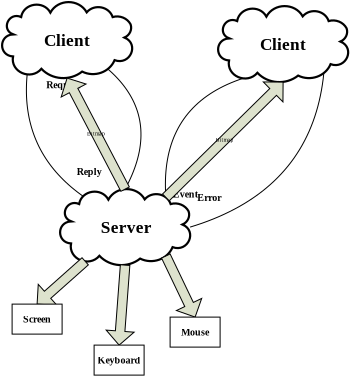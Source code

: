 <?xml version="1.0" encoding="UTF-8"?>
<dia:diagram xmlns:dia="http://www.lysator.liu.se/~alla/dia/">
  <dia:layer name="连接线" visible="true" active="true">
    <dia:object type="Standard - Beziergon" version="0" id="O0">
      <dia:attribute name="obj_pos">
        <dia:point val="8.014,9.723"/>
      </dia:attribute>
      <dia:attribute name="obj_bb">
        <dia:rectangle val="5.545,9.145;12.16,13.055"/>
      </dia:attribute>
      <dia:attribute name="bez_points">
        <dia:point val="8.014,9.723"/>
        <dia:point val="8.396,9.031"/>
        <dia:point val="9.437,9.024"/>
        <dia:point val="9.83,9.71"/>
        <dia:point val="10.21,9.276"/>
        <dia:point val="10.945,9.411"/>
        <dia:point val="11.128,9.947"/>
        <dia:point val="11.481,9.846"/>
        <dia:point val="11.858,10.0"/>
        <dia:point val="12.025,10.311"/>
        <dia:point val="12.114,10.572"/>
        <dia:point val="11.983,10.855"/>
        <dia:point val="11.72,10.97"/>
        <dia:point val="12.481,11.298"/>
        <dia:point val="12.005,12.384"/>
        <dia:point val="11.224,12.104"/>
        <dia:point val="10.968,12.713"/>
        <dia:point val="10.214,12.978"/>
        <dia:point val="9.602,12.675"/>
        <dia:point val="8.995,13.157"/>
        <dia:point val="8.094,13.096"/>
        <dia:point val="7.566,12.536"/>
        <dia:point val="7.04,13.147"/>
        <dia:point val="6.002,12.695"/>
        <dia:point val="6.146,11.918"/>
        <dia:point val="5.416,11.873"/>
        <dia:point val="5.419,10.854"/>
        <dia:point val="6.148,10.813"/>
        <dia:point val="5.522,10.564"/>
        <dia:point val="5.935,9.673"/>
        <dia:point val="6.551,9.945"/>
        <dia:point val="6.677,9.247"/>
        <dia:point val="7.665,9.096"/>
      </dia:attribute>
      <dia:attribute name="corner_types">
        <dia:enum val="29483488"/>
        <dia:enum val="2"/>
        <dia:enum val="2"/>
        <dia:enum val="2"/>
        <dia:enum val="2"/>
        <dia:enum val="2"/>
        <dia:enum val="2"/>
        <dia:enum val="2"/>
        <dia:enum val="2"/>
        <dia:enum val="2"/>
        <dia:enum val="2"/>
        <dia:enum val="2"/>
      </dia:attribute>
      <dia:attribute name="line_width">
        <dia:real val="0.11"/>
      </dia:attribute>
      <dia:attribute name="show_background">
        <dia:boolean val="true"/>
      </dia:attribute>
    </dia:object>
    <dia:object type="Standard - Text" version="1" id="O1">
      <dia:attribute name="obj_pos">
        <dia:point val="8.85,11.1"/>
      </dia:attribute>
      <dia:attribute name="obj_bb">
        <dia:rectangle val="7.629,10.623;10.071,11.578"/>
      </dia:attribute>
      <dia:attribute name="text">
        <dia:composite type="text">
          <dia:attribute name="string">
            <dia:string>#Server#</dia:string>
          </dia:attribute>
          <dia:attribute name="font">
            <dia:font family="Times New Roman" style="80" name="Times-Bold"/>
          </dia:attribute>
          <dia:attribute name="height">
            <dia:real val="1.077"/>
          </dia:attribute>
          <dia:attribute name="pos">
            <dia:point val="8.85,11.39"/>
          </dia:attribute>
          <dia:attribute name="color">
            <dia:color val="#000000"/>
          </dia:attribute>
          <dia:attribute name="alignment">
            <dia:enum val="1"/>
          </dia:attribute>
        </dia:composite>
      </dia:attribute>
      <dia:attribute name="valign">
        <dia:enum val="2"/>
      </dia:attribute>
    </dia:object>
    <dia:object type="Standard - Beziergon" version="0" id="O2">
      <dia:attribute name="obj_pos">
        <dia:point val="5.114,0.373"/>
      </dia:attribute>
      <dia:attribute name="obj_bb">
        <dia:rectangle val="2.645,-0.205;9.26,3.705"/>
      </dia:attribute>
      <dia:attribute name="bez_points">
        <dia:point val="5.114,0.373"/>
        <dia:point val="5.496,-0.319"/>
        <dia:point val="6.537,-0.326"/>
        <dia:point val="6.93,0.36"/>
        <dia:point val="7.31,-0.074"/>
        <dia:point val="8.045,0.061"/>
        <dia:point val="8.228,0.597"/>
        <dia:point val="8.581,0.496"/>
        <dia:point val="8.958,0.65"/>
        <dia:point val="9.125,0.961"/>
        <dia:point val="9.214,1.222"/>
        <dia:point val="9.083,1.505"/>
        <dia:point val="8.821,1.621"/>
        <dia:point val="9.581,1.948"/>
        <dia:point val="9.105,3.035"/>
        <dia:point val="8.324,2.754"/>
        <dia:point val="8.068,3.363"/>
        <dia:point val="7.314,3.628"/>
        <dia:point val="6.702,3.324"/>
        <dia:point val="6.095,3.807"/>
        <dia:point val="5.194,3.746"/>
        <dia:point val="4.666,3.186"/>
        <dia:point val="4.14,3.797"/>
        <dia:point val="3.102,3.345"/>
        <dia:point val="3.246,2.568"/>
        <dia:point val="2.516,2.523"/>
        <dia:point val="2.519,1.504"/>
        <dia:point val="3.248,1.463"/>
        <dia:point val="2.622,1.214"/>
        <dia:point val="3.035,0.323"/>
        <dia:point val="3.651,0.595"/>
        <dia:point val="3.777,-0.103"/>
        <dia:point val="4.765,-0.254"/>
      </dia:attribute>
      <dia:attribute name="corner_types">
        <dia:enum val="29489640"/>
        <dia:enum val="2"/>
        <dia:enum val="2"/>
        <dia:enum val="2"/>
        <dia:enum val="2"/>
        <dia:enum val="2"/>
        <dia:enum val="2"/>
        <dia:enum val="2"/>
        <dia:enum val="2"/>
        <dia:enum val="2"/>
        <dia:enum val="2"/>
        <dia:enum val="2"/>
      </dia:attribute>
      <dia:attribute name="line_width">
        <dia:real val="0.11"/>
      </dia:attribute>
      <dia:attribute name="show_background">
        <dia:boolean val="true"/>
      </dia:attribute>
    </dia:object>
    <dia:object type="Standard - Text" version="1" id="O3">
      <dia:attribute name="obj_pos">
        <dia:point val="5.95,1.75"/>
      </dia:attribute>
      <dia:attribute name="obj_bb">
        <dia:rectangle val="4.824,1.272;7.076,2.228"/>
      </dia:attribute>
      <dia:attribute name="text">
        <dia:composite type="text">
          <dia:attribute name="string">
            <dia:string>#Client#</dia:string>
          </dia:attribute>
          <dia:attribute name="font">
            <dia:font family="Times New Roman" style="80" name="Times-Bold"/>
          </dia:attribute>
          <dia:attribute name="height">
            <dia:real val="1.077"/>
          </dia:attribute>
          <dia:attribute name="pos">
            <dia:point val="5.95,2.04"/>
          </dia:attribute>
          <dia:attribute name="color">
            <dia:color val="#000000"/>
          </dia:attribute>
          <dia:attribute name="alignment">
            <dia:enum val="1"/>
          </dia:attribute>
        </dia:composite>
      </dia:attribute>
      <dia:attribute name="valign">
        <dia:enum val="2"/>
      </dia:attribute>
    </dia:object>
    <dia:object type="Standard - Beziergon" version="0" id="O4">
      <dia:attribute name="obj_pos">
        <dia:point val="15.914,0.573"/>
      </dia:attribute>
      <dia:attribute name="obj_bb">
        <dia:rectangle val="13.445,-0.005;20.06,3.905"/>
      </dia:attribute>
      <dia:attribute name="bez_points">
        <dia:point val="15.914,0.573"/>
        <dia:point val="16.297,-0.119"/>
        <dia:point val="17.337,-0.126"/>
        <dia:point val="17.73,0.56"/>
        <dia:point val="18.11,0.126"/>
        <dia:point val="18.845,0.261"/>
        <dia:point val="19.028,0.797"/>
        <dia:point val="19.381,0.696"/>
        <dia:point val="19.759,0.85"/>
        <dia:point val="19.925,1.161"/>
        <dia:point val="20.014,1.422"/>
        <dia:point val="19.883,1.705"/>
        <dia:point val="19.62,1.821"/>
        <dia:point val="20.381,2.148"/>
        <dia:point val="19.905,3.235"/>
        <dia:point val="19.124,2.954"/>
        <dia:point val="18.868,3.563"/>
        <dia:point val="18.114,3.828"/>
        <dia:point val="17.502,3.524"/>
        <dia:point val="16.895,4.007"/>
        <dia:point val="15.994,3.946"/>
        <dia:point val="15.466,3.386"/>
        <dia:point val="14.94,3.997"/>
        <dia:point val="13.902,3.545"/>
        <dia:point val="14.046,2.768"/>
        <dia:point val="13.316,2.723"/>
        <dia:point val="13.319,1.704"/>
        <dia:point val="14.049,1.663"/>
        <dia:point val="13.422,1.414"/>
        <dia:point val="13.835,0.523"/>
        <dia:point val="14.451,0.795"/>
        <dia:point val="14.577,0.097"/>
        <dia:point val="15.565,-0.054"/>
      </dia:attribute>
      <dia:attribute name="corner_types">
        <dia:enum val="29134856"/>
        <dia:enum val="2"/>
        <dia:enum val="2"/>
        <dia:enum val="2"/>
        <dia:enum val="2"/>
        <dia:enum val="2"/>
        <dia:enum val="2"/>
        <dia:enum val="2"/>
        <dia:enum val="2"/>
        <dia:enum val="2"/>
        <dia:enum val="2"/>
        <dia:enum val="2"/>
      </dia:attribute>
      <dia:attribute name="line_width">
        <dia:real val="0.11"/>
      </dia:attribute>
      <dia:attribute name="show_background">
        <dia:boolean val="true"/>
      </dia:attribute>
    </dia:object>
    <dia:object type="Standard - Text" version="1" id="O5">
      <dia:attribute name="obj_pos">
        <dia:point val="16.75,1.95"/>
      </dia:attribute>
      <dia:attribute name="obj_bb">
        <dia:rectangle val="15.624,1.472;17.876,2.428"/>
      </dia:attribute>
      <dia:attribute name="text">
        <dia:composite type="text">
          <dia:attribute name="string">
            <dia:string>#Client#</dia:string>
          </dia:attribute>
          <dia:attribute name="font">
            <dia:font family="Times New Roman" style="80" name="Times-Bold"/>
          </dia:attribute>
          <dia:attribute name="height">
            <dia:real val="1.077"/>
          </dia:attribute>
          <dia:attribute name="pos">
            <dia:point val="16.75,2.24"/>
          </dia:attribute>
          <dia:attribute name="color">
            <dia:color val="#000000"/>
          </dia:attribute>
          <dia:attribute name="alignment">
            <dia:enum val="1"/>
          </dia:attribute>
        </dia:composite>
      </dia:attribute>
      <dia:attribute name="valign">
        <dia:enum val="2"/>
      </dia:attribute>
    </dia:object>
    <dia:object type="Standard - Polygon" version="0" id="O6">
      <dia:attribute name="obj_pos">
        <dia:point val="4.45,14.95"/>
      </dia:attribute>
      <dia:attribute name="obj_bb">
        <dia:rectangle val="4.444,12.626;7.018,15.012"/>
      </dia:attribute>
      <dia:attribute name="poly_points">
        <dia:point val="4.45,14.95"/>
        <dia:point val="5.438,15.007"/>
        <dia:point val="5.131,14.662"/>
        <dia:point val="7.012,12.988"/>
        <dia:point val="6.696,12.632"/>
        <dia:point val="4.815,14.307"/>
        <dia:point val="4.507,13.962"/>
        <dia:point val="4.45,14.95"/>
      </dia:attribute>
      <dia:attribute name="line_width">
        <dia:real val="0.008"/>
      </dia:attribute>
      <dia:attribute name="inner_color">
        <dia:color val="#dde2cd"/>
      </dia:attribute>
      <dia:attribute name="show_background">
        <dia:boolean val="true"/>
      </dia:attribute>
    </dia:object>
    <dia:object type="Standard - Polygon" version="0" id="O7">
      <dia:attribute name="obj_pos">
        <dia:point val="8.55,17"/>
      </dia:attribute>
      <dia:attribute name="obj_bb">
        <dia:rectangle val="7.894,12.978;9.311,17.005"/>
      </dia:attribute>
      <dia:attribute name="poly_points">
        <dia:point val="8.55,17"/>
        <dia:point val="9.3,16.354"/>
        <dia:point val="8.84,16.32"/>
        <dia:point val="9.087,13.018"/>
        <dia:point val="8.613,12.982"/>
        <dia:point val="8.365,16.284"/>
        <dia:point val="7.904,16.25"/>
        <dia:point val="8.55,17"/>
      </dia:attribute>
      <dia:attribute name="line_width">
        <dia:real val="0.008"/>
      </dia:attribute>
      <dia:attribute name="inner_color">
        <dia:color val="#dde2cd"/>
      </dia:attribute>
      <dia:attribute name="show_background">
        <dia:boolean val="true"/>
      </dia:attribute>
    </dia:object>
    <dia:object type="Standard - Polygon" version="0" id="O8">
      <dia:attribute name="obj_pos">
        <dia:point val="12.35,15.6"/>
      </dia:attribute>
      <dia:attribute name="obj_bb">
        <dia:rectangle val="10.666,12.437;12.686,15.606"/>
      </dia:attribute>
      <dia:attribute name="poly_points">
        <dia:point val="12.35,15.6"/>
        <dia:point val="12.679,14.666"/>
        <dia:point val="12.262,14.866"/>
        <dia:point val="11.101,12.442"/>
        <dia:point val="10.672,12.648"/>
        <dia:point val="11.833,15.072"/>
        <dia:point val="11.416,15.271"/>
        <dia:point val="12.35,15.6"/>
      </dia:attribute>
      <dia:attribute name="line_width">
        <dia:real val="0.008"/>
      </dia:attribute>
      <dia:attribute name="inner_color">
        <dia:color val="#dde2cd"/>
      </dia:attribute>
      <dia:attribute name="show_background">
        <dia:boolean val="true"/>
      </dia:attribute>
    </dia:object>
    <dia:object type="Standard - PolyLine" version="0" id="O9">
      <dia:attribute name="obj_pos">
        <dia:point val="3.954,3.46"/>
      </dia:attribute>
      <dia:attribute name="obj_bb">
        <dia:rectangle val="3.91,3.455;6.775,9.576"/>
      </dia:attribute>
      <dia:attribute name="poly_points">
        <dia:point val="3.954,3.46"/>
        <dia:point val="3.937,3.654"/>
        <dia:point val="3.925,3.844"/>
        <dia:point val="3.918,4.032"/>
        <dia:point val="3.915,4.219"/>
        <dia:point val="3.916,4.403"/>
        <dia:point val="3.922,4.585"/>
        <dia:point val="3.932,4.765"/>
        <dia:point val="3.947,4.943"/>
        <dia:point val="3.966,5.119"/>
        <dia:point val="3.99,5.293"/>
        <dia:point val="4.018,5.465"/>
        <dia:point val="4.05,5.635"/>
        <dia:point val="4.087,5.803"/>
        <dia:point val="4.129,5.969"/>
        <dia:point val="4.175,6.133"/>
        <dia:point val="4.225,6.295"/>
        <dia:point val="4.28,6.455"/>
        <dia:point val="4.339,6.612"/>
        <dia:point val="4.403,6.768"/>
        <dia:point val="4.471,6.922"/>
        <dia:point val="4.543,7.074"/>
        <dia:point val="4.62,7.223"/>
        <dia:point val="4.702,7.371"/>
        <dia:point val="4.788,7.517"/>
        <dia:point val="4.878,7.66"/>
        <dia:point val="4.973,7.802"/>
        <dia:point val="5.072,7.941"/>
        <dia:point val="5.176,8.079"/>
        <dia:point val="5.284,8.214"/>
        <dia:point val="5.397,8.348"/>
        <dia:point val="5.514,8.479"/>
        <dia:point val="5.636,8.608"/>
        <dia:point val="5.762,8.736"/>
        <dia:point val="5.892,8.861"/>
        <dia:point val="6.027,8.984"/>
        <dia:point val="6.167,9.106"/>
        <dia:point val="6.311,9.225"/>
        <dia:point val="6.459,9.342"/>
        <dia:point val="6.612,9.457"/>
        <dia:point val="6.769,9.57"/>
      </dia:attribute>
      <dia:attribute name="line_width">
        <dia:real val="0.008"/>
      </dia:attribute>
    </dia:object>
    <dia:object type="Standard - Text" version="1" id="O10">
      <dia:attribute name="obj_pos">
        <dia:point val="5.759,3.992"/>
      </dia:attribute>
      <dia:attribute name="obj_bb">
        <dia:rectangle val="4.894,3.709;6.624,4.274"/>
      </dia:attribute>
      <dia:attribute name="text">
        <dia:composite type="text">
          <dia:attribute name="string">
            <dia:string>#Request#</dia:string>
          </dia:attribute>
          <dia:attribute name="font">
            <dia:font family="Times New Roman" style="80" name="Times-Bold"/>
          </dia:attribute>
          <dia:attribute name="height">
            <dia:real val="0.628"/>
          </dia:attribute>
          <dia:attribute name="pos">
            <dia:point val="5.759,4.167"/>
          </dia:attribute>
          <dia:attribute name="color">
            <dia:color val="#000000"/>
          </dia:attribute>
          <dia:attribute name="alignment">
            <dia:enum val="1"/>
          </dia:attribute>
        </dia:composite>
      </dia:attribute>
      <dia:attribute name="valign">
        <dia:enum val="2"/>
      </dia:attribute>
    </dia:object>
    <dia:object type="Standard - PolyLine" version="0" id="O11">
      <dia:attribute name="obj_pos">
        <dia:point val="8.85,9.2"/>
      </dia:attribute>
      <dia:attribute name="obj_bb">
        <dia:rectangle val="7.982,3.19;9.648,9.206"/>
      </dia:attribute>
      <dia:attribute name="poly_points">
        <dia:point val="8.85,9.2"/>
        <dia:point val="8.945,9.021"/>
        <dia:point val="9.033,8.845"/>
        <dia:point val="9.115,8.67"/>
        <dia:point val="9.191,8.497"/>
        <dia:point val="9.261,8.325"/>
        <dia:point val="9.326,8.154"/>
        <dia:point val="9.384,7.985"/>
        <dia:point val="9.437,7.817"/>
        <dia:point val="9.483,7.651"/>
        <dia:point val="9.524,7.486"/>
        <dia:point val="9.559,7.323"/>
        <dia:point val="9.587,7.161"/>
        <dia:point val="9.61,7.0"/>
        <dia:point val="9.627,6.841"/>
        <dia:point val="9.638,6.683"/>
        <dia:point val="9.643,6.527"/>
        <dia:point val="9.642,6.372"/>
        <dia:point val="9.636,6.218"/>
        <dia:point val="9.623,6.066"/>
        <dia:point val="9.604,5.915"/>
        <dia:point val="9.58,5.766"/>
        <dia:point val="9.549,5.618"/>
        <dia:point val="9.513,5.471"/>
        <dia:point val="9.471,5.326"/>
        <dia:point val="9.422,5.182"/>
        <dia:point val="9.368,5.04"/>
        <dia:point val="9.308,4.899"/>
        <dia:point val="9.242,4.76"/>
        <dia:point val="9.17,4.622"/>
        <dia:point val="9.092,4.485"/>
        <dia:point val="9.008,4.35"/>
        <dia:point val="8.919,4.216"/>
        <dia:point val="8.823,4.084"/>
        <dia:point val="8.722,3.953"/>
        <dia:point val="8.614,3.823"/>
        <dia:point val="8.501,3.695"/>
        <dia:point val="8.381,3.568"/>
        <dia:point val="8.256,3.443"/>
        <dia:point val="8.125,3.319"/>
        <dia:point val="7.988,3.196"/>
      </dia:attribute>
      <dia:attribute name="line_width">
        <dia:real val="0.008"/>
      </dia:attribute>
    </dia:object>
    <dia:object type="Standard - Text" version="1" id="O12">
      <dia:attribute name="obj_pos">
        <dia:point val="7.055,8.323"/>
      </dia:attribute>
      <dia:attribute name="obj_bb">
        <dia:rectangle val="6.426,8.04;7.684,8.605"/>
      </dia:attribute>
      <dia:attribute name="text">
        <dia:composite type="text">
          <dia:attribute name="string">
            <dia:string>#Reply#</dia:string>
          </dia:attribute>
          <dia:attribute name="font">
            <dia:font family="Times New Roman" style="80" name="Times-Bold"/>
          </dia:attribute>
          <dia:attribute name="height">
            <dia:real val="0.628"/>
          </dia:attribute>
          <dia:attribute name="pos">
            <dia:point val="7.055,8.498"/>
          </dia:attribute>
          <dia:attribute name="color">
            <dia:color val="#000000"/>
          </dia:attribute>
          <dia:attribute name="alignment">
            <dia:enum val="1"/>
          </dia:attribute>
        </dia:composite>
      </dia:attribute>
      <dia:attribute name="valign">
        <dia:enum val="2"/>
      </dia:attribute>
    </dia:object>
    <dia:object type="Standard - PolyLine" version="0" id="O13">
      <dia:attribute name="obj_pos">
        <dia:point val="12.1,11.1"/>
      </dia:attribute>
      <dia:attribute name="obj_bb">
        <dia:rectangle val="12.095,3.393;18.791,11.105"/>
      </dia:attribute>
      <dia:attribute name="poly_points">
        <dia:point val="12.1,11.1"/>
        <dia:point val="12.404,11.004"/>
        <dia:point val="12.699,10.905"/>
        <dia:point val="12.986,10.8"/>
        <dia:point val="13.267,10.69"/>
        <dia:point val="13.541,10.575"/>
        <dia:point val="13.808,10.455"/>
        <dia:point val="14.068,10.33"/>
        <dia:point val="14.322,10.2"/>
        <dia:point val="14.568,10.066"/>
        <dia:point val="14.808,9.926"/>
        <dia:point val="15.04,9.781"/>
        <dia:point val="15.266,9.631"/>
        <dia:point val="15.485,9.476"/>
        <dia:point val="15.697,9.316"/>
        <dia:point val="15.902,9.151"/>
        <dia:point val="16.1,8.981"/>
        <dia:point val="16.291,8.806"/>
        <dia:point val="16.475,8.626"/>
        <dia:point val="16.653,8.441"/>
        <dia:point val="16.823,8.251"/>
        <dia:point val="16.987,8.056"/>
        <dia:point val="17.144,7.856"/>
        <dia:point val="17.294,7.651"/>
        <dia:point val="17.436,7.44"/>
        <dia:point val="17.573,7.225"/>
        <dia:point val="17.702,7.005"/>
        <dia:point val="17.824,6.78"/>
        <dia:point val="17.939,6.55"/>
        <dia:point val="18.048,6.315"/>
        <dia:point val="18.149,6.075"/>
        <dia:point val="18.244,5.83"/>
        <dia:point val="18.332,5.579"/>
        <dia:point val="18.413,5.324"/>
        <dia:point val="18.487,5.064"/>
        <dia:point val="18.554,4.799"/>
        <dia:point val="18.614,4.529"/>
        <dia:point val="18.668,4.253"/>
        <dia:point val="18.714,3.973"/>
        <dia:point val="18.754,3.688"/>
        <dia:point val="18.786,3.397"/>
      </dia:attribute>
      <dia:attribute name="line_width">
        <dia:real val="0.008"/>
      </dia:attribute>
    </dia:object>
    <dia:object type="Standard - Text" version="1" id="O14">
      <dia:attribute name="obj_pos">
        <dia:point val="11.86,9.451"/>
      </dia:attribute>
      <dia:attribute name="obj_bb">
        <dia:rectangle val="11.231,9.169;12.488,9.734"/>
      </dia:attribute>
      <dia:attribute name="text">
        <dia:composite type="text">
          <dia:attribute name="string">
            <dia:string>#Event#</dia:string>
          </dia:attribute>
          <dia:attribute name="font">
            <dia:font family="Times New Roman" style="80" name="Times-Bold"/>
          </dia:attribute>
          <dia:attribute name="height">
            <dia:real val="0.628"/>
          </dia:attribute>
          <dia:attribute name="pos">
            <dia:point val="11.86,9.626"/>
          </dia:attribute>
          <dia:attribute name="color">
            <dia:color val="#000000"/>
          </dia:attribute>
          <dia:attribute name="alignment">
            <dia:enum val="1"/>
          </dia:attribute>
        </dia:composite>
      </dia:attribute>
      <dia:attribute name="valign">
        <dia:enum val="2"/>
      </dia:attribute>
    </dia:object>
    <dia:object type="Standard - PolyLine" version="0" id="O15">
      <dia:attribute name="obj_pos">
        <dia:point val="10.888,9.614"/>
      </dia:attribute>
      <dia:attribute name="obj_bb">
        <dia:rectangle val="10.861,3.655;14.758,9.619"/>
      </dia:attribute>
      <dia:attribute name="poly_points">
        <dia:point val="10.888,9.614"/>
        <dia:point val="10.875,9.385"/>
        <dia:point val="10.867,9.163"/>
        <dia:point val="10.865,8.944"/>
        <dia:point val="10.868,8.729"/>
        <dia:point val="10.877,8.518"/>
        <dia:point val="10.892,8.311"/>
        <dia:point val="10.912,8.108"/>
        <dia:point val="10.938,7.909"/>
        <dia:point val="10.97,7.714"/>
        <dia:point val="11.007,7.524"/>
        <dia:point val="11.05,7.337"/>
        <dia:point val="11.099,7.154"/>
        <dia:point val="11.153,6.975"/>
        <dia:point val="11.213,6.8"/>
        <dia:point val="11.278,6.629"/>
        <dia:point val="11.35,6.463"/>
        <dia:point val="11.427,6.3"/>
        <dia:point val="11.509,6.141"/>
        <dia:point val="11.597,5.986"/>
        <dia:point val="11.691,5.835"/>
        <dia:point val="11.79,5.689"/>
        <dia:point val="11.895,5.546"/>
        <dia:point val="12.006,5.407"/>
        <dia:point val="12.123,5.272"/>
        <dia:point val="12.245,5.141"/>
        <dia:point val="12.372,5.015"/>
        <dia:point val="12.505,4.892"/>
        <dia:point val="12.644,4.773"/>
        <dia:point val="12.789,4.658"/>
        <dia:point val="12.939,4.548"/>
        <dia:point val="13.095,4.441"/>
        <dia:point val="13.257,4.338"/>
        <dia:point val="13.424,4.239"/>
        <dia:point val="13.597,4.145"/>
        <dia:point val="13.775,4.054"/>
        <dia:point val="13.959,3.967"/>
        <dia:point val="14.149,3.885"/>
        <dia:point val="14.344,3.806"/>
        <dia:point val="14.546,3.731"/>
        <dia:point val="14.752,3.661"/>
      </dia:attribute>
      <dia:attribute name="line_width">
        <dia:real val="0.008"/>
      </dia:attribute>
    </dia:object>
    <dia:object type="Standard - Text" version="1" id="O16">
      <dia:attribute name="obj_pos">
        <dia:point val="13.058,9.619"/>
      </dia:attribute>
      <dia:attribute name="obj_bb">
        <dia:rectangle val="12.43,9.336;13.685,9.901"/>
      </dia:attribute>
      <dia:attribute name="text">
        <dia:composite type="text">
          <dia:attribute name="string">
            <dia:string>#Error#</dia:string>
          </dia:attribute>
          <dia:attribute name="font">
            <dia:font family="Times New Roman" style="80" name="Times-Bold"/>
          </dia:attribute>
          <dia:attribute name="height">
            <dia:real val="0.628"/>
          </dia:attribute>
          <dia:attribute name="pos">
            <dia:point val="13.058,9.794"/>
          </dia:attribute>
          <dia:attribute name="color">
            <dia:color val="#000000"/>
          </dia:attribute>
          <dia:attribute name="alignment">
            <dia:enum val="1"/>
          </dia:attribute>
        </dia:composite>
      </dia:attribute>
      <dia:attribute name="valign">
        <dia:enum val="2"/>
      </dia:attribute>
    </dia:object>
    <dia:object type="Standard - Polygon" version="0" id="O17">
      <dia:attribute name="obj_pos">
        <dia:point val="5.95,3.65"/>
      </dia:attribute>
      <dia:attribute name="obj_bb">
        <dia:rectangle val="5.647,3.644;9.067,9.316"/>
      </dia:attribute>
      <dia:attribute name="poly_points">
        <dia:point val="5.95,3.65"/>
        <dia:point val="5.654,4.595"/>
        <dia:point val="6.063,4.381"/>
        <dia:point val="8.639,9.31"/>
        <dia:point val="9.061,9.09"/>
        <dia:point val="6.485,4.16"/>
        <dia:point val="6.895,3.946"/>
        <dia:point val="5.95,3.65"/>
      </dia:attribute>
      <dia:attribute name="line_width">
        <dia:real val="0.008"/>
      </dia:attribute>
      <dia:attribute name="inner_color">
        <dia:color val="#dde2cd"/>
      </dia:attribute>
      <dia:attribute name="show_background">
        <dia:boolean val="true"/>
      </dia:attribute>
    </dia:object>
    <dia:object type="Standard - Text" version="1" id="O18">
      <dia:attribute name="obj_pos">
        <dia:point val="7.4,6.425"/>
      </dia:attribute>
      <dia:attribute name="obj_bb">
        <dia:rectangle val="6.976,6.261;7.824,6.589"/>
      </dia:attribute>
      <dia:attribute name="text">
        <dia:composite type="text">
          <dia:attribute name="string">
            <dia:string>#Bitmap#</dia:string>
          </dia:attribute>
          <dia:attribute name="font">
            <dia:font family="Times New Roman" style="0" name="Times-Roman"/>
          </dia:attribute>
          <dia:attribute name="height">
            <dia:real val="0.359"/>
          </dia:attribute>
          <dia:attribute name="pos">
            <dia:point val="7.4,6.519"/>
          </dia:attribute>
          <dia:attribute name="color">
            <dia:color val="#000000"/>
          </dia:attribute>
          <dia:attribute name="alignment">
            <dia:enum val="1"/>
          </dia:attribute>
        </dia:composite>
      </dia:attribute>
      <dia:attribute name="valign">
        <dia:enum val="2"/>
      </dia:attribute>
    </dia:object>
    <dia:object type="Standard - Polygon" version="0" id="O19">
      <dia:attribute name="obj_pos">
        <dia:point val="16.75,3.85"/>
      </dia:attribute>
      <dia:attribute name="obj_bb">
        <dia:rectangle val="10.716,3.837;16.756,9.79"/>
      </dia:attribute>
      <dia:attribute name="poly_points">
        <dia:point val="16.75,3.85"/>
        <dia:point val="15.76,3.842"/>
        <dia:point val="16.084,4.171"/>
        <dia:point val="10.722,9.445"/>
        <dia:point val="11.055,9.784"/>
        <dia:point val="16.418,4.511"/>
        <dia:point val="16.742,4.84"/>
        <dia:point val="16.75,3.85"/>
      </dia:attribute>
      <dia:attribute name="line_width">
        <dia:real val="0.008"/>
      </dia:attribute>
      <dia:attribute name="inner_color">
        <dia:color val="#dde2cd"/>
      </dia:attribute>
      <dia:attribute name="show_background">
        <dia:boolean val="true"/>
      </dia:attribute>
    </dia:object>
    <dia:object type="Standard - Text" version="1" id="O20">
      <dia:attribute name="obj_pos">
        <dia:point val="13.819,6.732"/>
      </dia:attribute>
      <dia:attribute name="obj_bb">
        <dia:rectangle val="13.396,6.568;14.243,6.896"/>
      </dia:attribute>
      <dia:attribute name="text">
        <dia:composite type="text">
          <dia:attribute name="string">
            <dia:string>#Bitmap#</dia:string>
          </dia:attribute>
          <dia:attribute name="font">
            <dia:font family="Times New Roman" style="0" name="Times-Roman"/>
          </dia:attribute>
          <dia:attribute name="height">
            <dia:real val="0.359"/>
          </dia:attribute>
          <dia:attribute name="pos">
            <dia:point val="13.819,6.826"/>
          </dia:attribute>
          <dia:attribute name="color">
            <dia:color val="#000000"/>
          </dia:attribute>
          <dia:attribute name="alignment">
            <dia:enum val="1"/>
          </dia:attribute>
        </dia:composite>
      </dia:attribute>
      <dia:attribute name="valign">
        <dia:enum val="2"/>
      </dia:attribute>
    </dia:object>
    <dia:object type="Standard - Polygon" version="0" id="O21">
      <dia:attribute name="obj_pos">
        <dia:point val="3.2,16.45"/>
      </dia:attribute>
      <dia:attribute name="obj_bb">
        <dia:rectangle val="3.194,14.946;5.704,16.456"/>
      </dia:attribute>
      <dia:attribute name="poly_points">
        <dia:point val="3.2,16.45"/>
        <dia:point val="5.7,16.45"/>
        <dia:point val="5.7,14.95"/>
        <dia:point val="3.2,14.95"/>
        <dia:point val="3.2,16.45"/>
      </dia:attribute>
      <dia:attribute name="line_width">
        <dia:real val="0.008"/>
      </dia:attribute>
      <dia:attribute name="show_background">
        <dia:boolean val="true"/>
      </dia:attribute>
    </dia:object>
    <dia:object type="Standard - Text" version="1" id="O22">
      <dia:attribute name="obj_pos">
        <dia:point val="4.45,15.7"/>
      </dia:attribute>
      <dia:attribute name="obj_bb">
        <dia:rectangle val="3.725,15.418;5.175,15.982"/>
      </dia:attribute>
      <dia:attribute name="text">
        <dia:composite type="text">
          <dia:attribute name="string">
            <dia:string>#Screen#</dia:string>
          </dia:attribute>
          <dia:attribute name="font">
            <dia:font family="Times New Roman" style="80" name="Times-Bold"/>
          </dia:attribute>
          <dia:attribute name="height">
            <dia:real val="0.628"/>
          </dia:attribute>
          <dia:attribute name="pos">
            <dia:point val="4.45,15.875"/>
          </dia:attribute>
          <dia:attribute name="color">
            <dia:color val="#000000"/>
          </dia:attribute>
          <dia:attribute name="alignment">
            <dia:enum val="1"/>
          </dia:attribute>
        </dia:composite>
      </dia:attribute>
      <dia:attribute name="valign">
        <dia:enum val="2"/>
      </dia:attribute>
    </dia:object>
    <dia:object type="Standard - Polygon" version="0" id="O23">
      <dia:attribute name="obj_pos">
        <dia:point val="7.3,18.5"/>
      </dia:attribute>
      <dia:attribute name="obj_bb">
        <dia:rectangle val="7.294,16.996;9.804,18.506"/>
      </dia:attribute>
      <dia:attribute name="poly_points">
        <dia:point val="7.3,18.5"/>
        <dia:point val="9.8,18.5"/>
        <dia:point val="9.8,17"/>
        <dia:point val="7.3,17"/>
        <dia:point val="7.3,18.5"/>
      </dia:attribute>
      <dia:attribute name="line_width">
        <dia:real val="0.008"/>
      </dia:attribute>
      <dia:attribute name="show_background">
        <dia:boolean val="true"/>
      </dia:attribute>
    </dia:object>
    <dia:object type="Standard - Text" version="1" id="O24">
      <dia:attribute name="obj_pos">
        <dia:point val="8.55,17.75"/>
      </dia:attribute>
      <dia:attribute name="obj_bb">
        <dia:rectangle val="7.474,17.468;9.626,18.032"/>
      </dia:attribute>
      <dia:attribute name="text">
        <dia:composite type="text">
          <dia:attribute name="string">
            <dia:string>#Keyboard#</dia:string>
          </dia:attribute>
          <dia:attribute name="font">
            <dia:font family="Times New Roman" style="80" name="Times-Bold"/>
          </dia:attribute>
          <dia:attribute name="height">
            <dia:real val="0.628"/>
          </dia:attribute>
          <dia:attribute name="pos">
            <dia:point val="8.55,17.925"/>
          </dia:attribute>
          <dia:attribute name="color">
            <dia:color val="#000000"/>
          </dia:attribute>
          <dia:attribute name="alignment">
            <dia:enum val="1"/>
          </dia:attribute>
        </dia:composite>
      </dia:attribute>
      <dia:attribute name="valign">
        <dia:enum val="2"/>
      </dia:attribute>
    </dia:object>
    <dia:object type="Standard - Polygon" version="0" id="O25">
      <dia:attribute name="obj_pos">
        <dia:point val="11.1,17.1"/>
      </dia:attribute>
      <dia:attribute name="obj_bb">
        <dia:rectangle val="11.094,15.596;13.604,17.106"/>
      </dia:attribute>
      <dia:attribute name="poly_points">
        <dia:point val="11.1,17.1"/>
        <dia:point val="13.6,17.1"/>
        <dia:point val="13.6,15.6"/>
        <dia:point val="11.1,15.6"/>
        <dia:point val="11.1,17.1"/>
      </dia:attribute>
      <dia:attribute name="line_width">
        <dia:real val="0.008"/>
      </dia:attribute>
      <dia:attribute name="show_background">
        <dia:boolean val="true"/>
      </dia:attribute>
    </dia:object>
    <dia:object type="Standard - Text" version="1" id="O26">
      <dia:attribute name="obj_pos">
        <dia:point val="12.35,16.35"/>
      </dia:attribute>
      <dia:attribute name="obj_bb">
        <dia:rectangle val="11.637,16.067;13.062,16.633"/>
      </dia:attribute>
      <dia:attribute name="text">
        <dia:composite type="text">
          <dia:attribute name="string">
            <dia:string>#Mouse#</dia:string>
          </dia:attribute>
          <dia:attribute name="font">
            <dia:font family="Times New Roman" style="80" name="Times-Bold"/>
          </dia:attribute>
          <dia:attribute name="height">
            <dia:real val="0.628"/>
          </dia:attribute>
          <dia:attribute name="pos">
            <dia:point val="12.35,16.525"/>
          </dia:attribute>
          <dia:attribute name="color">
            <dia:color val="#000000"/>
          </dia:attribute>
          <dia:attribute name="alignment">
            <dia:enum val="1"/>
          </dia:attribute>
        </dia:composite>
      </dia:attribute>
      <dia:attribute name="valign">
        <dia:enum val="2"/>
      </dia:attribute>
    </dia:object>
  </dia:layer>
</dia:diagram>
